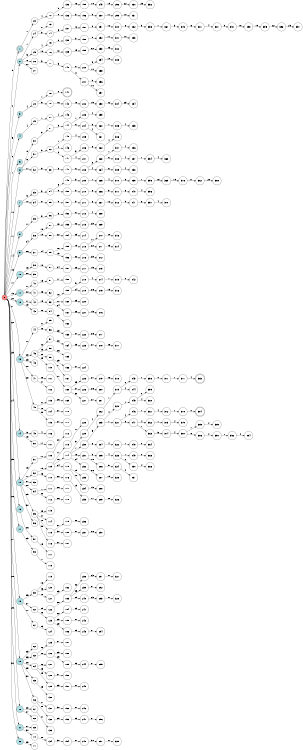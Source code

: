 digraph APTA {
__start0 [label="" shape="none"];

rankdir=LR;
size="8,5";

s0 [style="filled", color="black", fillcolor="#ff817b" shape="circle", label="0"];
s1 [style="rounded,filled", color="black", fillcolor="powderblue" shape="doublecircle", label="1"];
s2 [style="filled", color="black", fillcolor="powderblue" shape="circle", label="2"];
s3 [style="filled", color="black", fillcolor="powderblue" shape="circle", label="3"];
s4 [style="filled", color="black", fillcolor="powderblue" shape="circle", label="4"];
s5 [style="filled", color="black", fillcolor="powderblue" shape="circle", label="5"];
s6 [style="filled", color="black", fillcolor="powderblue" shape="circle", label="6"];
s7 [style="filled", color="black", fillcolor="powderblue" shape="circle", label="7"];
s8 [style="filled", color="black", fillcolor="powderblue" shape="circle", label="8"];
s9 [style="filled", color="black", fillcolor="powderblue" shape="circle", label="9"];
s10 [style="filled", color="black", fillcolor="powderblue" shape="circle", label="10"];
s11 [style="filled", color="black", fillcolor="powderblue" shape="circle", label="11"];
s12 [style="filled", color="black", fillcolor="powderblue" shape="circle", label="12"];
s13 [style="filled", color="black", fillcolor="powderblue" shape="circle", label="13"];
s14 [style="filled", color="black", fillcolor="powderblue" shape="circle", label="14"];
s15 [style="filled", color="black", fillcolor="powderblue" shape="circle", label="15"];
s16 [style="filled", color="black", fillcolor="powderblue" shape="circle", label="16"];
s17 [style="filled", color="black", fillcolor="powderblue" shape="circle", label="17"];
s18 [style="filled", color="black", fillcolor="powderblue" shape="circle", label="18"];
s19 [style="filled", color="black", fillcolor="powderblue" shape="circle", label="19"];
s20 [style="filled", color="black", fillcolor="powderblue" shape="circle", label="20"];
s21 [style="filled", color="black", fillcolor="powderblue" shape="circle", label="21"];
s22 [style="filled", color="black", fillcolor="powderblue" shape="circle", label="22"];
s23 [style="filled", color="black", fillcolor="white" shape="circle", label="23"];
s24 [style="filled", color="black", fillcolor="white" shape="circle", label="24"];
s25 [style="filled", color="black", fillcolor="white" shape="circle", label="25"];
s26 [style="filled", color="black", fillcolor="white" shape="circle", label="26"];
s27 [style="filled", color="black", fillcolor="white" shape="circle", label="27"];
s28 [style="filled", color="black", fillcolor="white" shape="circle", label="28"];
s29 [style="filled", color="black", fillcolor="white" shape="circle", label="29"];
s30 [style="filled", color="black", fillcolor="white" shape="circle", label="30"];
s31 [style="filled", color="black", fillcolor="white" shape="circle", label="31"];
s32 [style="filled", color="black", fillcolor="white" shape="circle", label="32"];
s33 [style="filled", color="black", fillcolor="white" shape="circle", label="33"];
s34 [style="filled", color="black", fillcolor="white" shape="circle", label="34"];
s35 [style="filled", color="black", fillcolor="white" shape="circle", label="35"];
s36 [style="filled", color="black", fillcolor="white" shape="circle", label="36"];
s37 [style="filled", color="black", fillcolor="white" shape="circle", label="37"];
s38 [style="filled", color="black", fillcolor="white" shape="circle", label="38"];
s39 [style="filled", color="black", fillcolor="white" shape="circle", label="39"];
s40 [style="filled", color="black", fillcolor="white" shape="circle", label="40"];
s41 [style="filled", color="black", fillcolor="white" shape="circle", label="41"];
s42 [style="filled", color="black", fillcolor="white" shape="circle", label="42"];
s43 [style="filled", color="black", fillcolor="white" shape="circle", label="43"];
s44 [style="filled", color="black", fillcolor="white" shape="circle", label="44"];
s45 [style="filled", color="black", fillcolor="white" shape="circle", label="45"];
s46 [style="filled", color="black", fillcolor="white" shape="circle", label="46"];
s47 [style="filled", color="black", fillcolor="white" shape="circle", label="47"];
s48 [style="filled", color="black", fillcolor="white" shape="circle", label="48"];
s49 [style="filled", color="black", fillcolor="white" shape="circle", label="49"];
s50 [style="filled", color="black", fillcolor="white" shape="circle", label="50"];
s51 [style="filled", color="black", fillcolor="white" shape="circle", label="51"];
s52 [style="filled", color="black", fillcolor="white" shape="circle", label="52"];
s53 [style="filled", color="black", fillcolor="white" shape="circle", label="53"];
s54 [style="filled", color="black", fillcolor="white" shape="circle", label="54"];
s55 [style="filled", color="black", fillcolor="white" shape="circle", label="55"];
s56 [style="filled", color="black", fillcolor="white" shape="circle", label="56"];
s57 [style="filled", color="black", fillcolor="white" shape="circle", label="57"];
s58 [style="filled", color="black", fillcolor="white" shape="circle", label="58"];
s59 [style="filled", color="black", fillcolor="white" shape="circle", label="59"];
s60 [style="filled", color="black", fillcolor="white" shape="circle", label="60"];
s61 [style="filled", color="black", fillcolor="white" shape="circle", label="61"];
s62 [style="filled", color="black", fillcolor="white" shape="circle", label="62"];
s63 [style="filled", color="black", fillcolor="white" shape="circle", label="63"];
s64 [style="filled", color="black", fillcolor="white" shape="circle", label="64"];
s65 [style="filled", color="black", fillcolor="white" shape="circle", label="65"];
s66 [style="filled", color="black", fillcolor="white" shape="circle", label="66"];
s67 [style="filled", color="black", fillcolor="white" shape="circle", label="67"];
s68 [style="filled", color="black", fillcolor="white" shape="circle", label="68"];
s69 [style="filled", color="black", fillcolor="white" shape="circle", label="69"];
s70 [style="filled", color="black", fillcolor="white" shape="circle", label="70"];
s71 [style="filled", color="black", fillcolor="white" shape="circle", label="71"];
s72 [style="filled", color="black", fillcolor="white" shape="circle", label="72"];
s73 [style="filled", color="black", fillcolor="white" shape="circle", label="73"];
s74 [style="filled", color="black", fillcolor="white" shape="circle", label="74"];
s75 [style="filled", color="black", fillcolor="white" shape="circle", label="75"];
s76 [style="filled", color="black", fillcolor="white" shape="circle", label="76"];
s77 [style="filled", color="black", fillcolor="white" shape="circle", label="77"];
s78 [style="filled", color="black", fillcolor="white" shape="circle", label="78"];
s79 [style="filled", color="black", fillcolor="white" shape="circle", label="79"];
s80 [style="filled", color="black", fillcolor="white" shape="circle", label="80"];
s81 [style="filled", color="black", fillcolor="white" shape="circle", label="81"];
s82 [style="filled", color="black", fillcolor="white" shape="circle", label="82"];
s83 [style="filled", color="black", fillcolor="white" shape="circle", label="83"];
s84 [style="filled", color="black", fillcolor="white" shape="circle", label="84"];
s85 [style="filled", color="black", fillcolor="white" shape="circle", label="85"];
s86 [style="filled", color="black", fillcolor="white" shape="circle", label="86"];
s87 [style="filled", color="black", fillcolor="white" shape="circle", label="87"];
s88 [style="filled", color="black", fillcolor="white" shape="circle", label="88"];
s89 [style="filled", color="black", fillcolor="white" shape="circle", label="89"];
s90 [style="filled", color="black", fillcolor="white" shape="circle", label="90"];
s91 [style="filled", color="black", fillcolor="white" shape="circle", label="91"];
s92 [style="filled", color="black", fillcolor="white" shape="circle", label="92"];
s93 [style="filled", color="black", fillcolor="white" shape="circle", label="93"];
s94 [style="filled", color="black", fillcolor="white" shape="circle", label="94"];
s95 [style="filled", color="black", fillcolor="white" shape="circle", label="95"];
s96 [style="filled", color="black", fillcolor="white" shape="circle", label="96"];
s97 [style="filled", color="black", fillcolor="white" shape="circle", label="97"];
s98 [style="filled", color="black", fillcolor="white" shape="circle", label="98"];
s99 [style="filled", color="black", fillcolor="white" shape="circle", label="99"];
s100 [style="filled", color="black", fillcolor="white" shape="circle", label="100"];
s101 [style="filled", color="black", fillcolor="white" shape="circle", label="101"];
s102 [style="filled", color="black", fillcolor="white" shape="circle", label="102"];
s103 [style="filled", color="black", fillcolor="white" shape="circle", label="103"];
s104 [style="filled", color="black", fillcolor="white" shape="circle", label="104"];
s105 [style="filled", color="black", fillcolor="white" shape="circle", label="105"];
s106 [style="filled", color="black", fillcolor="white" shape="circle", label="106"];
s107 [style="filled", color="black", fillcolor="white" shape="circle", label="107"];
s108 [style="filled", color="black", fillcolor="white" shape="circle", label="108"];
s109 [style="filled", color="black", fillcolor="white" shape="circle", label="109"];
s110 [style="filled", color="black", fillcolor="white" shape="circle", label="110"];
s111 [style="filled", color="black", fillcolor="white" shape="circle", label="111"];
s112 [style="filled", color="black", fillcolor="white" shape="circle", label="112"];
s113 [style="filled", color="black", fillcolor="white" shape="circle", label="113"];
s114 [style="filled", color="black", fillcolor="white" shape="circle", label="114"];
s115 [style="filled", color="black", fillcolor="white" shape="circle", label="115"];
s116 [style="filled", color="black", fillcolor="white" shape="circle", label="116"];
s117 [style="filled", color="black", fillcolor="white" shape="circle", label="117"];
s118 [style="filled", color="black", fillcolor="white" shape="circle", label="118"];
s119 [style="filled", color="black", fillcolor="white" shape="circle", label="119"];
s120 [style="filled", color="black", fillcolor="white" shape="circle", label="120"];
s121 [style="filled", color="black", fillcolor="white" shape="circle", label="121"];
s122 [style="filled", color="black", fillcolor="white" shape="circle", label="122"];
s123 [style="filled", color="black", fillcolor="white" shape="circle", label="123"];
s124 [style="filled", color="black", fillcolor="white" shape="circle", label="124"];
s125 [style="filled", color="black", fillcolor="white" shape="circle", label="125"];
s126 [style="filled", color="black", fillcolor="white" shape="circle", label="126"];
s127 [style="filled", color="black", fillcolor="white" shape="circle", label="127"];
s128 [style="filled", color="black", fillcolor="white" shape="circle", label="128"];
s129 [style="filled", color="black", fillcolor="white" shape="circle", label="129"];
s130 [style="filled", color="black", fillcolor="white" shape="circle", label="130"];
s131 [style="filled", color="black", fillcolor="white" shape="circle", label="131"];
s132 [style="filled", color="black", fillcolor="white" shape="circle", label="132"];
s133 [style="filled", color="black", fillcolor="white" shape="circle", label="133"];
s134 [style="filled", color="black", fillcolor="white" shape="circle", label="134"];
s135 [style="filled", color="black", fillcolor="white" shape="circle", label="135"];
s136 [style="filled", color="black", fillcolor="white" shape="circle", label="136"];
s137 [style="filled", color="black", fillcolor="white" shape="circle", label="137"];
s138 [style="filled", color="black", fillcolor="white" shape="circle", label="138"];
s139 [style="filled", color="black", fillcolor="white" shape="circle", label="139"];
s140 [style="filled", color="black", fillcolor="white" shape="circle", label="140"];
s141 [style="rounded,filled", color="black", fillcolor="white" shape="doublecircle", label="141"];
s142 [style="filled", color="black", fillcolor="white" shape="circle", label="142"];
s143 [style="filled", color="black", fillcolor="white" shape="circle", label="143"];
s144 [style="filled", color="black", fillcolor="white" shape="circle", label="144"];
s145 [style="filled", color="black", fillcolor="white" shape="circle", label="145"];
s146 [style="filled", color="black", fillcolor="white" shape="circle", label="146"];
s147 [style="filled", color="black", fillcolor="white" shape="circle", label="147"];
s148 [style="filled", color="black", fillcolor="white" shape="circle", label="148"];
s149 [style="filled", color="black", fillcolor="white" shape="circle", label="149"];
s150 [style="filled", color="black", fillcolor="white" shape="circle", label="150"];
s151 [style="filled", color="black", fillcolor="white" shape="circle", label="151"];
s152 [style="filled", color="black", fillcolor="white" shape="circle", label="152"];
s153 [style="filled", color="black", fillcolor="white" shape="circle", label="153"];
s154 [style="filled", color="black", fillcolor="white" shape="circle", label="154"];
s155 [style="filled", color="black", fillcolor="white" shape="circle", label="155"];
s156 [style="filled", color="black", fillcolor="white" shape="circle", label="156"];
s157 [style="filled", color="black", fillcolor="white" shape="circle", label="157"];
s158 [style="filled", color="black", fillcolor="white" shape="circle", label="158"];
s159 [style="filled", color="black", fillcolor="white" shape="circle", label="159"];
s160 [style="filled", color="black", fillcolor="white" shape="circle", label="160"];
s161 [style="filled", color="black", fillcolor="white" shape="circle", label="161"];
s162 [style="filled", color="black", fillcolor="white" shape="circle", label="162"];
s163 [style="filled", color="black", fillcolor="white" shape="circle", label="163"];
s164 [style="filled", color="black", fillcolor="white" shape="circle", label="164"];
s165 [style="filled", color="black", fillcolor="white" shape="circle", label="165"];
s166 [style="filled", color="black", fillcolor="white" shape="circle", label="166"];
s167 [style="filled", color="black", fillcolor="white" shape="circle", label="167"];
s168 [style="filled", color="black", fillcolor="white" shape="circle", label="168"];
s169 [style="filled", color="black", fillcolor="white" shape="circle", label="169"];
s170 [style="filled", color="black", fillcolor="white" shape="circle", label="170"];
s171 [style="filled", color="black", fillcolor="white" shape="circle", label="171"];
s172 [style="filled", color="black", fillcolor="white" shape="circle", label="172"];
s173 [style="filled", color="black", fillcolor="white" shape="circle", label="173"];
s174 [style="filled", color="black", fillcolor="white" shape="circle", label="174"];
s175 [style="filled", color="black", fillcolor="white" shape="circle", label="175"];
s176 [style="filled", color="black", fillcolor="white" shape="circle", label="176"];
s177 [style="filled", color="black", fillcolor="white" shape="circle", label="177"];
s178 [style="filled", color="black", fillcolor="white" shape="circle", label="178"];
s179 [style="filled", color="black", fillcolor="white" shape="circle", label="179"];
s180 [style="filled", color="black", fillcolor="white" shape="circle", label="180"];
s181 [style="filled", color="black", fillcolor="white" shape="circle", label="181"];
s182 [style="filled", color="black", fillcolor="white" shape="circle", label="182"];
s183 [style="filled", color="black", fillcolor="white" shape="circle", label="183"];
s184 [style="filled", color="black", fillcolor="white" shape="circle", label="184"];
s185 [style="filled", color="black", fillcolor="white" shape="circle", label="185"];
s186 [style="filled", color="black", fillcolor="white" shape="circle", label="186"];
s187 [style="filled", color="black", fillcolor="white" shape="circle", label="187"];
s188 [style="filled", color="black", fillcolor="white" shape="circle", label="188"];
s189 [style="filled", color="black", fillcolor="white" shape="circle", label="189"];
s190 [style="filled", color="black", fillcolor="white" shape="circle", label="190"];
s191 [style="filled", color="black", fillcolor="white" shape="circle", label="191"];
s192 [style="filled", color="black", fillcolor="white" shape="circle", label="192"];
s193 [style="filled", color="black", fillcolor="white" shape="circle", label="193"];
s194 [style="filled", color="black", fillcolor="white" shape="circle", label="194"];
s195 [style="filled", color="black", fillcolor="white" shape="circle", label="195"];
s196 [style="filled", color="black", fillcolor="white" shape="circle", label="196"];
s197 [style="filled", color="black", fillcolor="white" shape="circle", label="197"];
s198 [style="filled", color="black", fillcolor="white" shape="circle", label="198"];
s199 [style="filled", color="black", fillcolor="white" shape="circle", label="199"];
s200 [style="filled", color="black", fillcolor="white" shape="circle", label="200"];
s201 [style="filled", color="black", fillcolor="white" shape="circle", label="201"];
s202 [style="filled", color="black", fillcolor="white" shape="circle", label="202"];
s203 [style="filled", color="black", fillcolor="white" shape="circle", label="203"];
s204 [style="filled", color="black", fillcolor="white" shape="circle", label="204"];
s205 [style="filled", color="black", fillcolor="white" shape="circle", label="205"];
s206 [style="filled", color="black", fillcolor="white" shape="circle", label="206"];
s207 [style="filled", color="black", fillcolor="white" shape="circle", label="207"];
s208 [style="filled", color="black", fillcolor="white" shape="circle", label="208"];
s209 [style="filled", color="black", fillcolor="white" shape="circle", label="209"];
s210 [style="filled", color="black", fillcolor="white" shape="circle", label="210"];
s211 [style="filled", color="black", fillcolor="white" shape="circle", label="211"];
s212 [style="filled", color="black", fillcolor="white" shape="circle", label="212"];
s213 [style="filled", color="black", fillcolor="white" shape="circle", label="213"];
s214 [style="filled", color="black", fillcolor="white" shape="circle", label="214"];
s215 [style="filled", color="black", fillcolor="white" shape="circle", label="215"];
s216 [style="filled", color="black", fillcolor="white" shape="circle", label="216"];
s217 [style="filled", color="black", fillcolor="white" shape="circle", label="217"];
s218 [style="filled", color="black", fillcolor="white" shape="circle", label="218"];
s219 [style="filled", color="black", fillcolor="white" shape="circle", label="219"];
s220 [style="filled", color="black", fillcolor="white" shape="circle", label="220"];
s221 [style="filled", color="black", fillcolor="white" shape="circle", label="221"];
s222 [style="filled", color="black", fillcolor="white" shape="circle", label="222"];
s223 [style="filled", color="black", fillcolor="white" shape="circle", label="223"];
s224 [style="filled", color="black", fillcolor="white" shape="circle", label="224"];
s225 [style="filled", color="black", fillcolor="white" shape="circle", label="225"];
s226 [style="filled", color="black", fillcolor="white" shape="circle", label="226"];
s227 [style="filled", color="black", fillcolor="white" shape="circle", label="227"];
s228 [style="filled", color="black", fillcolor="white" shape="circle", label="228"];
s229 [style="filled", color="black", fillcolor="white" shape="circle", label="229"];
s230 [style="filled", color="black", fillcolor="white" shape="circle", label="230"];
s231 [style="filled", color="black", fillcolor="white" shape="circle", label="231"];
s232 [style="filled", color="black", fillcolor="white" shape="circle", label="232"];
s233 [style="filled", color="black", fillcolor="white" shape="circle", label="233"];
s234 [style="filled", color="black", fillcolor="white" shape="circle", label="234"];
s235 [style="filled", color="black", fillcolor="white" shape="circle", label="235"];
s236 [style="filled", color="black", fillcolor="white" shape="circle", label="236"];
s237 [style="filled", color="black", fillcolor="white" shape="circle", label="237"];
s238 [style="filled", color="black", fillcolor="white" shape="circle", label="238"];
s239 [style="filled", color="black", fillcolor="white" shape="circle", label="239"];
s240 [style="filled", color="black", fillcolor="white" shape="circle", label="240"];
s241 [style="filled", color="black", fillcolor="white" shape="circle", label="241"];
s242 [style="filled", color="black", fillcolor="white" shape="circle", label="242"];
s243 [style="filled", color="black", fillcolor="white" shape="circle", label="243"];
s244 [style="filled", color="black", fillcolor="white" shape="circle", label="244"];
s245 [style="filled", color="black", fillcolor="white" shape="circle", label="245"];
s246 [style="filled", color="black", fillcolor="white" shape="circle", label="246"];
s247 [style="filled", color="black", fillcolor="white" shape="circle", label="247"];
s248 [style="filled", color="black", fillcolor="white" shape="circle", label="248"];
s249 [style="filled", color="black", fillcolor="white" shape="circle", label="249"];
s250 [style="filled", color="black", fillcolor="white" shape="circle", label="250"];
s251 [style="filled", color="black", fillcolor="white" shape="circle", label="251"];
s252 [style="filled", color="black", fillcolor="white" shape="circle", label="252"];
s253 [style="filled", color="black", fillcolor="white" shape="circle", label="253"];
s254 [style="filled", color="black", fillcolor="white" shape="circle", label="254"];
s255 [style="filled", color="black", fillcolor="white" shape="circle", label="255"];
s256 [style="filled", color="black", fillcolor="white" shape="circle", label="256"];
s257 [style="filled", color="black", fillcolor="white" shape="circle", label="257"];
s258 [style="filled", color="black", fillcolor="white" shape="circle", label="258"];
s259 [style="filled", color="black", fillcolor="white" shape="circle", label="259"];
s260 [style="filled", color="black", fillcolor="white" shape="circle", label="260"];
s261 [style="filled", color="black", fillcolor="white" shape="circle", label="261"];
s262 [style="filled", color="black", fillcolor="white" shape="circle", label="262"];
s263 [style="filled", color="black", fillcolor="white" shape="circle", label="263"];
s264 [style="filled", color="black", fillcolor="white" shape="circle", label="264"];
s265 [style="filled", color="black", fillcolor="white" shape="circle", label="265"];
s266 [style="filled", color="black", fillcolor="white" shape="circle", label="266"];
s267 [style="filled", color="black", fillcolor="white" shape="circle", label="267"];
s268 [style="filled", color="black", fillcolor="white" shape="circle", label="268"];
s269 [style="filled", color="black", fillcolor="white" shape="circle", label="269"];
s270 [style="filled", color="black", fillcolor="white" shape="circle", label="270"];
s271 [style="filled", color="black", fillcolor="white" shape="circle", label="271"];
s272 [style="filled", color="black", fillcolor="white" shape="circle", label="272"];
s273 [style="filled", color="black", fillcolor="white" shape="circle", label="273"];
s274 [style="filled", color="black", fillcolor="white" shape="circle", label="274"];
s275 [style="filled", color="black", fillcolor="white" shape="circle", label="275"];
s276 [style="filled", color="black", fillcolor="white" shape="circle", label="276"];
s277 [style="filled", color="black", fillcolor="white" shape="circle", label="277"];
s278 [style="filled", color="black", fillcolor="white" shape="circle", label="278"];
s279 [style="filled", color="black", fillcolor="white" shape="circle", label="279"];
s280 [style="filled", color="black", fillcolor="white" shape="circle", label="280"];
s281 [style="filled", color="black", fillcolor="white" shape="circle", label="281"];
s282 [style="filled", color="black", fillcolor="white" shape="circle", label="282"];
s283 [style="filled", color="black", fillcolor="white" shape="circle", label="283"];
s284 [style="filled", color="black", fillcolor="white" shape="circle", label="284"];
s285 [style="filled", color="black", fillcolor="white" shape="circle", label="285"];
s286 [style="filled", color="black", fillcolor="white" shape="circle", label="286"];
s287 [style="filled", color="black", fillcolor="white" shape="circle", label="287"];
s288 [style="filled", color="black", fillcolor="white" shape="circle", label="288"];
s289 [style="filled", color="black", fillcolor="white" shape="circle", label="289"];
s290 [style="filled", color="black", fillcolor="white" shape="circle", label="290"];
s291 [style="filled", color="black", fillcolor="white" shape="circle", label="291"];
s292 [style="filled", color="black", fillcolor="white" shape="circle", label="292"];
s293 [style="filled", color="black", fillcolor="white" shape="circle", label="293"];
s294 [style="filled", color="black", fillcolor="white" shape="circle", label="294"];
s295 [style="filled", color="black", fillcolor="white" shape="circle", label="295"];
s296 [style="filled", color="black", fillcolor="white" shape="circle", label="296"];
s297 [style="filled", color="black", fillcolor="white" shape="circle", label="297"];
s298 [style="filled", color="black", fillcolor="white" shape="circle", label="298"];
s299 [style="filled", color="black", fillcolor="white" shape="circle", label="299"];
s300 [style="filled", color="black", fillcolor="white" shape="circle", label="300"];
s301 [style="filled", color="black", fillcolor="white" shape="circle", label="301"];
s302 [style="filled", color="black", fillcolor="white" shape="circle", label="302"];
s303 [style="filled", color="black", fillcolor="white" shape="circle", label="303"];
s304 [style="filled", color="black", fillcolor="white" shape="circle", label="304"];
s305 [style="filled", color="black", fillcolor="white" shape="circle", label="305"];
s306 [style="filled", color="black", fillcolor="white" shape="circle", label="306"];
s307 [style="filled", color="black", fillcolor="white" shape="circle", label="307"];
s308 [style="filled", color="black", fillcolor="white" shape="circle", label="308"];
s309 [style="filled", color="black", fillcolor="white" shape="circle", label="309"];
s310 [style="filled", color="black", fillcolor="white" shape="circle", label="310"];
s311 [style="filled", color="black", fillcolor="white" shape="circle", label="311"];
s312 [style="filled", color="black", fillcolor="white" shape="circle", label="312"];
s313 [style="filled", color="black", fillcolor="white" shape="circle", label="313"];
s314 [style="filled", color="black", fillcolor="white" shape="circle", label="314"];
s315 [style="filled", color="black", fillcolor="white" shape="circle", label="315"];
s316 [style="filled", color="black", fillcolor="white" shape="circle", label="316"];
s317 [style="filled", color="black", fillcolor="white" shape="circle", label="317"];
s318 [style="filled", color="black", fillcolor="white" shape="circle", label="318"];
s319 [style="filled", color="black", fillcolor="white" shape="circle", label="319"];
s320 [style="filled", color="black", fillcolor="white" shape="circle", label="320"];
s321 [style="filled", color="black", fillcolor="white" shape="circle", label="321"];
s322 [style="filled", color="black", fillcolor="white" shape="circle", label="322"];
s323 [style="filled", color="black", fillcolor="white" shape="circle", label="323"];
s324 [style="filled", color="black", fillcolor="white" shape="circle", label="324"];
s325 [style="filled", color="black", fillcolor="white" shape="circle", label="325"];
s326 [style="filled", color="black", fillcolor="white" shape="circle", label="326"];
s327 [style="filled", color="black", fillcolor="white" shape="circle", label="327"];
s328 [style="filled", color="black", fillcolor="white" shape="circle", label="328"];
s329 [style="filled", color="black", fillcolor="white" shape="circle", label="329"];
s330 [style="filled", color="black", fillcolor="white" shape="circle", label="330"];
s331 [style="filled", color="black", fillcolor="white" shape="circle", label="331"];
s332 [style="filled", color="black", fillcolor="white" shape="circle", label="332"];
s333 [style="filled", color="black", fillcolor="white" shape="circle", label="333"];
s334 [style="filled", color="black", fillcolor="white" shape="circle", label="334"];
s335 [style="filled", color="black", fillcolor="white" shape="circle", label="335"];
s336 [style="filled", color="black", fillcolor="white" shape="circle", label="336"];
s337 [style="filled", color="black", fillcolor="white" shape="circle", label="337"];
s338 [style="filled", color="black", fillcolor="white" shape="circle", label="338"];
s339 [style="filled", color="black", fillcolor="white" shape="circle", label="339"];
s340 [style="filled", color="black", fillcolor="white" shape="circle", label="340"];
s341 [style="filled", color="black", fillcolor="white" shape="circle", label="341"];
s342 [style="filled", color="black", fillcolor="white" shape="circle", label="342"];
s343 [style="filled", color="black", fillcolor="white" shape="circle", label="343"];
s344 [style="filled", color="black", fillcolor="white" shape="circle", label="344"];
s345 [style="filled", color="black", fillcolor="white" shape="circle", label="345"];
s346 [style="filled", color="black", fillcolor="white" shape="circle", label="346"];
s347 [style="filled", color="black", fillcolor="white" shape="circle", label="347"];
s348 [style="filled", color="black", fillcolor="white" shape="circle", label="348"];
s349 [style="filled", color="black", fillcolor="white" shape="circle", label="349"];
s350 [style="filled", color="black", fillcolor="white" shape="circle", label="350"];
s351 [style="filled", color="black", fillcolor="white" shape="circle", label="351"];
s352 [style="filled", color="black", fillcolor="white" shape="circle", label="352"];
s353 [style="filled", color="black", fillcolor="white" shape="circle", label="353"];
s354 [style="filled", color="black", fillcolor="white" shape="circle", label="354"];
s355 [style="filled", color="black", fillcolor="white" shape="circle", label="355"];
s356 [style="filled", color="black", fillcolor="white" shape="circle", label="356"];
s357 [style="filled", color="black", fillcolor="white" shape="circle", label="357"];
s358 [style="filled", color="black", fillcolor="white" shape="circle", label="358"];
s359 [style="filled", color="black", fillcolor="white" shape="circle", label="359"];
s360 [style="filled", color="black", fillcolor="white" shape="circle", label="360"];
s361 [style="filled", color="black", fillcolor="white" shape="circle", label="361"];
s362 [style="filled", color="black", fillcolor="white" shape="circle", label="362"];
s363 [style="filled", color="black", fillcolor="white" shape="circle", label="363"];
s364 [style="filled", color="black", fillcolor="white" shape="circle", label="364"];
s365 [style="filled", color="black", fillcolor="white" shape="circle", label="365"];
s366 [style="filled", color="black", fillcolor="white" shape="circle", label="366"];
s367 [style="filled", color="black", fillcolor="white" shape="circle", label="367"];
s368 [style="filled", color="black", fillcolor="white" shape="circle", label="368"];
s369 [style="filled", color="black", fillcolor="white" shape="circle", label="369"];
s370 [style="filled", color="black", fillcolor="white" shape="circle", label="370"];
s371 [style="filled", color="black", fillcolor="white" shape="circle", label="371"];
s372 [style="filled", color="black", fillcolor="white" shape="circle", label="372"];
s373 [style="filled", color="black", fillcolor="white" shape="circle", label="373"];
s374 [style="filled", color="black", fillcolor="white" shape="circle", label="374"];
s375 [style="filled", color="black", fillcolor="white" shape="circle", label="375"];
s376 [style="filled", color="black", fillcolor="white" shape="circle", label="376"];
s377 [style="filled", color="black", fillcolor="white" shape="circle", label="377"];
s378 [style="filled", color="black", fillcolor="white" shape="circle", label="378"];
s379 [style="filled", color="black", fillcolor="white" shape="circle", label="379"];
s380 [style="filled", color="black", fillcolor="white" shape="circle", label="380"];
s381 [style="filled", color="black", fillcolor="white" shape="circle", label="381"];
s382 [style="filled", color="black", fillcolor="white" shape="circle", label="382"];
s383 [style="rounded,filled", color="black", fillcolor="white" shape="doublecircle", label="383"];
s384 [style="rounded,filled", color="black", fillcolor="white" shape="doublecircle", label="384"];
s385 [style="filled", color="black", fillcolor="white" shape="circle", label="385"];
s386 [style="filled", color="black", fillcolor="white" shape="circle", label="386"];
s387 [style="filled", color="black", fillcolor="white" shape="circle", label="387"];
s388 [style="filled", color="black", fillcolor="white" shape="circle", label="388"];
s389 [style="filled", color="black", fillcolor="white" shape="circle", label="389"];
s390 [style="filled", color="black", fillcolor="white" shape="circle", label="390"];
s391 [style="filled", color="black", fillcolor="white" shape="circle", label="391"];
s392 [style="filled", color="black", fillcolor="white" shape="circle", label="392"];
s393 [style="filled", color="black", fillcolor="white" shape="circle", label="393"];
s394 [style="filled", color="black", fillcolor="white" shape="circle", label="394"];
s395 [style="filled", color="black", fillcolor="white" shape="circle", label="395"];
s396 [style="filled", color="black", fillcolor="white" shape="circle", label="396"];
s397 [style="filled", color="black", fillcolor="white" shape="circle", label="397"];
s0 -> s1 [label="0"];
s0 -> s2 [label="4"];
s0 -> s3 [label="5"];
s0 -> s4 [label="6"];
s0 -> s5 [label="7"];
s0 -> s6 [label="10"];
s0 -> s7 [label="11"];
s0 -> s8 [label="14"];
s0 -> s9 [label="15"];
s0 -> s10 [label="17"];
s0 -> s11 [label="19"];
s0 -> s12 [label="20"];
s0 -> s13 [label="21"];
s0 -> s14 [label="22"];
s0 -> s15 [label="23"];
s0 -> s16 [label="24"];
s0 -> s17 [label="25"];
s0 -> s18 [label="26"];
s0 -> s19 [label="27"];
s0 -> s20 [label="28"];
s0 -> s21 [label="29"];
s0 -> s22 [label="30"];
s1 -> s23 [label="1"];
s2 -> s24 [label="1"];
s2 -> s25 [label="5"];
s2 -> s26 [label="6"];
s2 -> s27 [label="22"];
s3 -> s28 [label="4"];
s4 -> s29 [label="4"];
s6 -> s30 [label="8"];
s6 -> s31 [label="9"];
s6 -> s32 [label="11"];
s7 -> s33 [label="9"];
s7 -> s34 [label="10"];
s8 -> s35 [label="11"];
s9 -> s36 [label="24"];
s9 -> s37 [label="26"];
s10 -> s38 [label="19"];
s10 -> s39 [label="20"];
s11 -> s40 [label="17"];
s11 -> s41 [label="22"];
s12 -> s42 [label="17"];
s12 -> s43 [label="19"];
s13 -> s44 [label="22"];
s13 -> s45 [label="23"];
s13 -> s46 [label="25"];
s13 -> s47 [label="28"];
s13 -> s48 [label="29"];
s14 -> s49 [label="5"];
s14 -> s50 [label="19"];
s15 -> s51 [label="19"];
s15 -> s52 [label="22"];
s15 -> s53 [label="27"];
s15 -> s54 [label="28"];
s15 -> s55 [label="29"];
s15 -> s56 [label="30"];
s16 -> s57 [label="26"];
s17 -> s58 [label="23"];
s18 -> s59 [label="25"];
s18 -> s60 [label="27"];
s18 -> s61 [label="28"];
s19 -> s62 [label="23"];
s19 -> s63 [label="25"];
s19 -> s64 [label="28"];
s19 -> s65 [label="29"];
s19 -> s66 [label="30"];
s20 -> s67 [label="23"];
s20 -> s68 [label="27"];
s21 -> s69 [label="27"];
s21 -> s70 [label="30"];
s22 -> s71 [label="29"];
s23 -> s72 [label="4"];
s24 -> s73 [label="0"];
s24 -> s74 [label="3"];
s25 -> s75 [label="4"];
s25 -> s76 [label="16"];
s26 -> s77 [label="3"];
s28 -> s78 [label="1"];
s28 -> s79 [label="5"];
s29 -> s80 [label="1"];
s30 -> s81 [label="9"];
s31 -> s82 [label="3"];
s32 -> s83 [label="9"];
s33 -> s84 [label="3"];
s34 -> s85 [label="8"];
s35 -> s86 [label="9"];
s36 -> s87 [label="18"];
s36 -> s88 [label="19"];
s37 -> s89 [label="24"];
s38 -> s90 [label="18"];
s40 -> s91 [label="19"];
s41 -> s92 [label="23"];
s42 -> s93 [label="19"];
s43 -> s94 [label="22"];
s44 -> s95 [label="27"];
s44 -> s96 [label="28"];
s45 -> s97 [label="22"];
s45 -> s98 [label="25"];
s45 -> s99 [label="28"];
s45 -> s100 [label="29"];
s47 -> s101 [label="26"];
s47 -> s102 [label="27"];
s48 -> s103 [label="27"];
s48 -> s104 [label="28"];
s48 -> s105 [label="30"];
s49 -> s106 [label="4"];
s50 -> s107 [label="17"];
s51 -> s108 [label="17"];
s52 -> s109 [label="19"];
s52 -> s110 [label="23"];
s54 -> s111 [label="27"];
s54 -> s112 [label="30"];
s55 -> s113 [label="25"];
s55 -> s114 [label="27"];
s55 -> s115 [label="28"];
s55 -> s116 [label="30"];
s57 -> s117 [label="15"];
s58 -> s118 [label="21"];
s59 -> s119 [label="18"];
s59 -> s120 [label="23"];
s59 -> s121 [label="28"];
s60 -> s122 [label="25"];
s60 -> s123 [label="28"];
s61 -> s124 [label="23"];
s63 -> s125 [label="22"];
s63 -> s126 [label="28"];
s64 -> s127 [label="22"];
s64 -> s128 [label="23"];
s64 -> s129 [label="29"];
s65 -> s130 [label="23"];
s66 -> s131 [label="27"];
s66 -> s132 [label="28"];
s67 -> s133 [label="21"];
s70 -> s134 [label="28"];
s72 -> s135 [label="5"];
s72 -> s136 [label="6"];
s74 -> s137 [label="6"];
s75 -> s138 [label="6"];
s76 -> s139 [label="18"];
s77 -> s140 [label="9"];
s78 -> s141 [label="0"];
s79 -> s142 [label="16"];
s80 -> s143 [label="4"];
s81 -> s144 [label="3"];
s82 -> s145 [label="1"];
s82 -> s146 [label="4"];
s82 -> s147 [label="6"];
s83 -> s148 [label="3"];
s84 -> s149 [label="6"];
s84 -> s150 [label="9"];
s85 -> s151 [label="9"];
s86 -> s152 [label="3"];
s87 -> s153 [label="19"];
s88 -> s154 [label="22"];
s89 -> s155 [label="18"];
s89 -> s156 [label="19"];
s90 -> s157 [label="24"];
s91 -> s158 [label="17"];
s93 -> s159 [label="18"];
s93 -> s160 [label="22"];
s93 -> s161 [label="24"];
s94 -> s162 [label="23"];
s96 -> s163 [label="25"];
s97 -> s164 [label="28"];
s98 -> s165 [label="26"];
s99 -> s166 [label="25"];
s99 -> s167 [label="27"];
s100 -> s168 [label="28"];
s103 -> s169 [label="26"];
s104 -> s170 [label="27"];
s105 -> s171 [label="27"];
s108 -> s172 [label="20"];
s109 -> s173 [label="17"];
s109 -> s174 [label="18"];
s109 -> s175 [label="24"];
s110 -> s176 [label="22"];
s111 -> s177 [label="26"];
s112 -> s178 [label="26"];
s115 -> s179 [label="27"];
s115 -> s180 [label="30"];
s116 -> s181 [label="27"];
s121 -> s182 [label="23"];
s122 -> s183 [label="28"];
s123 -> s184 [label="22"];
s123 -> s185 [label="23"];
s123 -> s186 [label="29"];
s125 -> s187 [label="21"];
s126 -> s188 [label="23"];
s126 -> s189 [label="29"];
s128 -> s190 [label="21"];
s129 -> s191 [label="23"];
s131 -> s192 [label="30"];
s132 -> s193 [label="29"];
s134 -> s194 [label="30"];
s135 -> s195 [label="16"];
s136 -> s196 [label="3"];
s137 -> s197 [label="12"];
s138 -> s198 [label="3"];
s139 -> s199 [label="19"];
s140 -> s200 [label="8"];
s140 -> s201 [label="11"];
s142 -> s202 [label="18"];
s144 -> s203 [label="1"];
s144 -> s204 [label="6"];
s145 -> s205 [label="4"];
s147 -> s206 [label="3"];
s147 -> s207 [label="4"];
s148 -> s208 [label="6"];
s149 -> s209 [label="3"];
s150 -> s210 [label="3"];
s151 -> s211 [label="3"];
s152 -> s212 [label="6"];
s153 -> s213 [label="22"];
s154 -> s214 [label="23"];
s155 -> s215 [label="19"];
s156 -> s216 [label="22"];
s157 -> s217 [label="26"];
s159 -> s218 [label="5"];
s159 -> s219 [label="24"];
s160 -> s220 [label="23"];
s161 -> s221 [label="26"];
s163 -> s222 [label="27"];
s164 -> s223 [label="25"];
s166 -> s224 [label="27"];
s168 -> s225 [label="25"];
s168 -> s226 [label="27"];
s168 -> s227 [label="30"];
s173 -> s228 [label="20"];
s174 -> s229 [label="5"];
s174 -> s230 [label="7"];
s174 -> s231 [label="16"];
s174 -> s232 [label="24"];
s175 -> s233 [label="15"];
s175 -> s234 [label="26"];
s176 -> s235 [label="19"];
s179 -> s236 [label="26"];
s180 -> s237 [label="27"];
s183 -> s238 [label="22"];
s183 -> s239 [label="23"];
s183 -> s240 [label="29"];
s184 -> s241 [label="23"];
s185 -> s242 [label="21"];
s186 -> s243 [label="23"];
s189 -> s244 [label="23"];
s191 -> s245 [label="21"];
s192 -> s246 [label="27"];
s193 -> s247 [label="23"];
s194 -> s248 [label="27"];
s195 -> s249 [label="18"];
s196 -> s250 [label="9"];
s197 -> s251 [label="6"];
s198 -> s252 [label="9"];
s199 -> s253 [label="22"];
s200 -> s254 [label="9"];
s200 -> s255 [label="10"];
s201 -> s256 [label="9"];
s201 -> s257 [label="10"];
s202 -> s258 [label="19"];
s203 -> s259 [label="4"];
s204 -> s260 [label="3"];
s204 -> s261 [label="4"];
s206 -> s262 [label="6"];
s208 -> s263 [label="3"];
s208 -> s264 [label="4"];
s209 -> s265 [label="1"];
s210 -> s266 [label="6"];
s211 -> s267 [label="6"];
s212 -> s268 [label="4"];
s213 -> s269 [label="23"];
s215 -> s270 [label="17"];
s215 -> s271 [label="22"];
s216 -> s272 [label="23"];
s217 -> s273 [label="15"];
s218 -> s274 [label="4"];
s219 -> s275 [label="26"];
s221 -> s276 [label="15"];
s222 -> s277 [label="26"];
s223 -> s278 [label="27"];
s225 -> s279 [label="27"];
s226 -> s280 [label="26"];
s227 -> s281 [label="27"];
s229 -> s282 [label="4"];
s230 -> s283 [label="5"];
s230 -> s284 [label="6"];
s231 -> s285 [label="5"];
s231 -> s286 [label="18"];
s232 -> s287 [label="26"];
s234 -> s288 [label="15"];
s235 -> s289 [label="17"];
s237 -> s290 [label="26"];
s238 -> s291 [label="23"];
s239 -> s292 [label="21"];
s240 -> s293 [label="23"];
s243 -> s294 [label="21"];
s244 -> s295 [label="21"];
s247 -> s296 [label="21"];
s248 -> s297 [label="30"];
s249 -> s298 [label="19"];
s250 -> s299 [label="11"];
s251 -> s300 [label="12"];
s252 -> s301 [label="11"];
s253 -> s302 [label="23"];
s254 -> s303 [label="10"];
s258 -> s304 [label="22"];
s260 -> s305 [label="1"];
s262 -> s306 [label="4"];
s263 -> s307 [label="1"];
s263 -> s308 [label="6"];
s264 -> s309 [label="6"];
s265 -> s310 [label="4"];
s266 -> s311 [label="3"];
s267 -> s312 [label="12"];
s270 -> s313 [label="20"];
s271 -> s314 [label="23"];
s274 -> s315 [label="1"];
s275 -> s316 [label="15"];
s278 -> s317 [label="26"];
s279 -> s318 [label="26"];
s282 -> s319 [label="1"];
s283 -> s320 [label="4"];
s283 -> s321 [label="7"];
s284 -> s322 [label="4"];
s285 -> s323 [label="4"];
s286 -> s324 [label="5"];
s287 -> s325 [label="15"];
s289 -> s326 [label="20"];
s291 -> s327 [label="21"];
s293 -> s328 [label="21"];
s297 -> s329 [label="27"];
s298 -> s330 [label="22"];
s299 -> s331 [label="10"];
s300 -> s332 [label="6"];
s301 -> s333 [label="10"];
s304 -> s334 [label="23"];
s305 -> s335 [label="4"];
s307 -> s336 [label="4"];
s308 -> s337 [label="4"];
s309 -> s338 [label="4"];
s310 -> s339 [label="5"];
s311 -> s340 [label="6"];
s312 -> s341 [label="9"];
s315 -> s342 [label="0"];
s319 -> s343 [label="0"];
s319 -> s344 [label="4"];
s320 -> s345 [label="1"];
s321 -> s346 [label="4"];
s321 -> s347 [label="5"];
s322 -> s348 [label="1"];
s323 -> s349 [label="1"];
s323 -> s350 [label="6"];
s324 -> s351 [label="4"];
s330 -> s352 [label="23"];
s332 -> s353 [label="3"];
s337 -> s354 [label="1"];
s339 -> s355 [label="7"];
s340 -> s356 [label="4"];
s341 -> s357 [label="6"];
s343 -> s358 [label="1"];
s345 -> s359 [label="0"];
s345 -> s360 [label="4"];
s346 -> s361 [label="1"];
s347 -> s362 [label="4"];
s347 -> s363 [label="7"];
s348 -> s364 [label="0"];
s349 -> s365 [label="0"];
s350 -> s366 [label="4"];
s353 -> s367 [label="1"];
s354 -> s368 [label="4"];
s355 -> s369 [label="18"];
s357 -> s370 [label="4"];
s358 -> s371 [label="0"];
s361 -> s372 [label="4"];
s362 -> s373 [label="1"];
s363 -> s374 [label="5"];
s367 -> s375 [label="3"];
s369 -> s376 [label="19"];
s371 -> s377 [label="1"];
s372 -> s378 [label="1"];
s373 -> s379 [label="4"];
s374 -> s380 [label="4"];
s375 -> s381 [label="6"];
s376 -> s382 [label="17"];
s377 -> s383 [label="4"];
s378 -> s384 [label="0"];
s380 -> s385 [label="1"];
s380 -> s386 [label="6"];
s381 -> s387 [label="4"];
s382 -> s388 [label="20"];
s385 -> s389 [label="4"];
s386 -> s390 [label="4"];
s387 -> s391 [label="5"];
s390 -> s392 [label="1"];
s391 -> s393 [label="18"];
s392 -> s394 [label="4"];
s393 -> s395 [label="19"];
s395 -> s396 [label="22"];
s396 -> s397 [label="23"];

}
